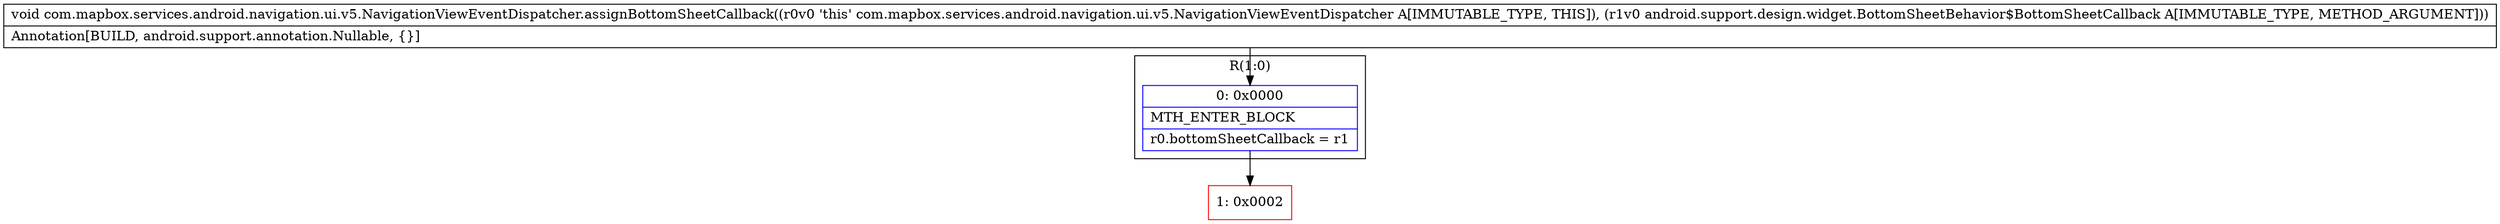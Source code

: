 digraph "CFG forcom.mapbox.services.android.navigation.ui.v5.NavigationViewEventDispatcher.assignBottomSheetCallback(Landroid\/support\/design\/widget\/BottomSheetBehavior$BottomSheetCallback;)V" {
subgraph cluster_Region_700493000 {
label = "R(1:0)";
node [shape=record,color=blue];
Node_0 [shape=record,label="{0\:\ 0x0000|MTH_ENTER_BLOCK\l|r0.bottomSheetCallback = r1\l}"];
}
Node_1 [shape=record,color=red,label="{1\:\ 0x0002}"];
MethodNode[shape=record,label="{void com.mapbox.services.android.navigation.ui.v5.NavigationViewEventDispatcher.assignBottomSheetCallback((r0v0 'this' com.mapbox.services.android.navigation.ui.v5.NavigationViewEventDispatcher A[IMMUTABLE_TYPE, THIS]), (r1v0 android.support.design.widget.BottomSheetBehavior$BottomSheetCallback A[IMMUTABLE_TYPE, METHOD_ARGUMENT]))  | Annotation[BUILD, android.support.annotation.Nullable, \{\}]\l}"];
MethodNode -> Node_0;
Node_0 -> Node_1;
}

